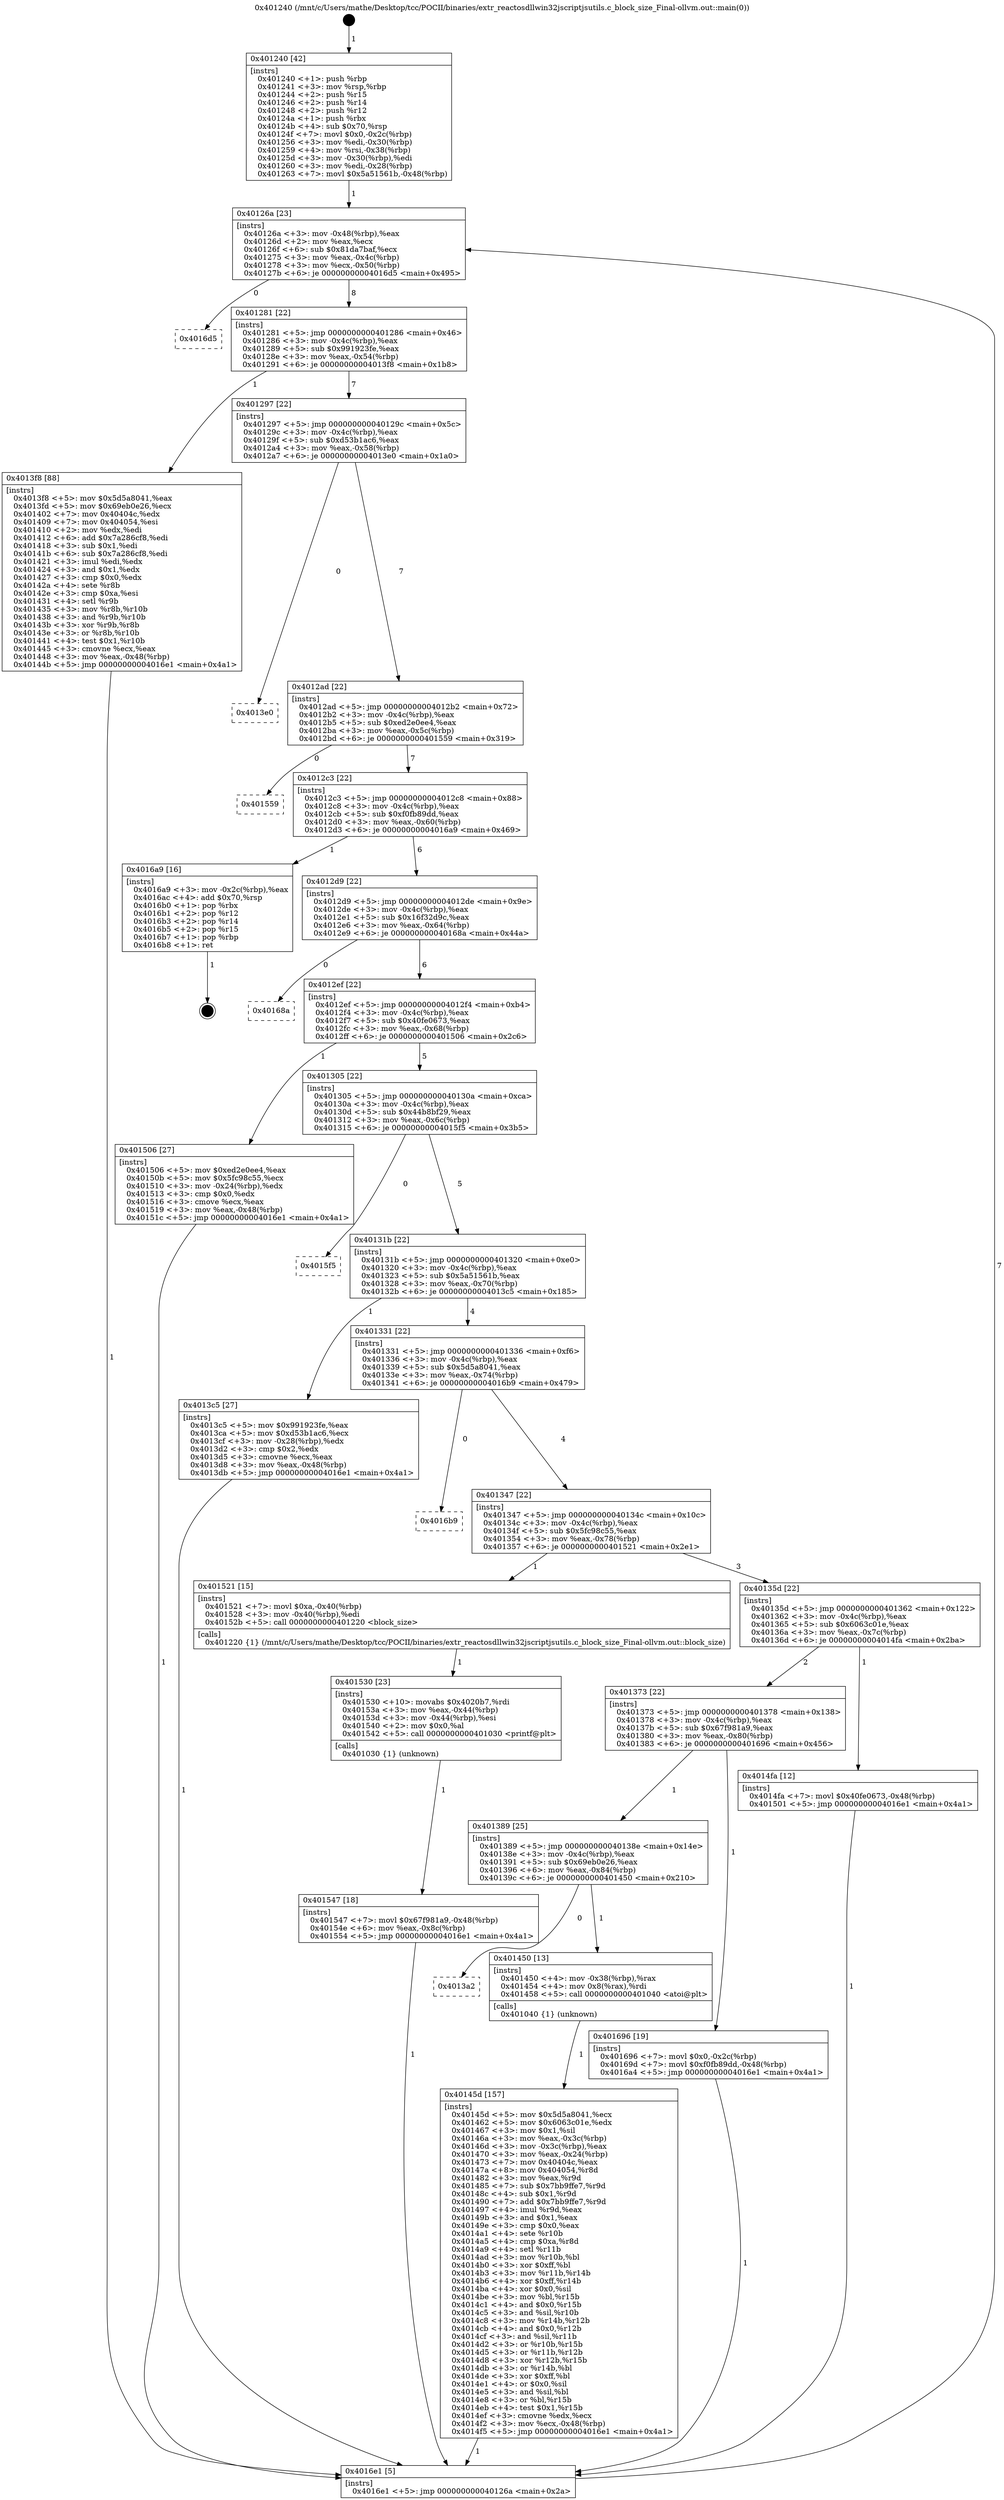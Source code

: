 digraph "0x401240" {
  label = "0x401240 (/mnt/c/Users/mathe/Desktop/tcc/POCII/binaries/extr_reactosdllwin32jscriptjsutils.c_block_size_Final-ollvm.out::main(0))"
  labelloc = "t"
  node[shape=record]

  Entry [label="",width=0.3,height=0.3,shape=circle,fillcolor=black,style=filled]
  "0x40126a" [label="{
     0x40126a [23]\l
     | [instrs]\l
     &nbsp;&nbsp;0x40126a \<+3\>: mov -0x48(%rbp),%eax\l
     &nbsp;&nbsp;0x40126d \<+2\>: mov %eax,%ecx\l
     &nbsp;&nbsp;0x40126f \<+6\>: sub $0x81da7baf,%ecx\l
     &nbsp;&nbsp;0x401275 \<+3\>: mov %eax,-0x4c(%rbp)\l
     &nbsp;&nbsp;0x401278 \<+3\>: mov %ecx,-0x50(%rbp)\l
     &nbsp;&nbsp;0x40127b \<+6\>: je 00000000004016d5 \<main+0x495\>\l
  }"]
  "0x4016d5" [label="{
     0x4016d5\l
  }", style=dashed]
  "0x401281" [label="{
     0x401281 [22]\l
     | [instrs]\l
     &nbsp;&nbsp;0x401281 \<+5\>: jmp 0000000000401286 \<main+0x46\>\l
     &nbsp;&nbsp;0x401286 \<+3\>: mov -0x4c(%rbp),%eax\l
     &nbsp;&nbsp;0x401289 \<+5\>: sub $0x991923fe,%eax\l
     &nbsp;&nbsp;0x40128e \<+3\>: mov %eax,-0x54(%rbp)\l
     &nbsp;&nbsp;0x401291 \<+6\>: je 00000000004013f8 \<main+0x1b8\>\l
  }"]
  Exit [label="",width=0.3,height=0.3,shape=circle,fillcolor=black,style=filled,peripheries=2]
  "0x4013f8" [label="{
     0x4013f8 [88]\l
     | [instrs]\l
     &nbsp;&nbsp;0x4013f8 \<+5\>: mov $0x5d5a8041,%eax\l
     &nbsp;&nbsp;0x4013fd \<+5\>: mov $0x69eb0e26,%ecx\l
     &nbsp;&nbsp;0x401402 \<+7\>: mov 0x40404c,%edx\l
     &nbsp;&nbsp;0x401409 \<+7\>: mov 0x404054,%esi\l
     &nbsp;&nbsp;0x401410 \<+2\>: mov %edx,%edi\l
     &nbsp;&nbsp;0x401412 \<+6\>: add $0x7a286cf8,%edi\l
     &nbsp;&nbsp;0x401418 \<+3\>: sub $0x1,%edi\l
     &nbsp;&nbsp;0x40141b \<+6\>: sub $0x7a286cf8,%edi\l
     &nbsp;&nbsp;0x401421 \<+3\>: imul %edi,%edx\l
     &nbsp;&nbsp;0x401424 \<+3\>: and $0x1,%edx\l
     &nbsp;&nbsp;0x401427 \<+3\>: cmp $0x0,%edx\l
     &nbsp;&nbsp;0x40142a \<+4\>: sete %r8b\l
     &nbsp;&nbsp;0x40142e \<+3\>: cmp $0xa,%esi\l
     &nbsp;&nbsp;0x401431 \<+4\>: setl %r9b\l
     &nbsp;&nbsp;0x401435 \<+3\>: mov %r8b,%r10b\l
     &nbsp;&nbsp;0x401438 \<+3\>: and %r9b,%r10b\l
     &nbsp;&nbsp;0x40143b \<+3\>: xor %r9b,%r8b\l
     &nbsp;&nbsp;0x40143e \<+3\>: or %r8b,%r10b\l
     &nbsp;&nbsp;0x401441 \<+4\>: test $0x1,%r10b\l
     &nbsp;&nbsp;0x401445 \<+3\>: cmovne %ecx,%eax\l
     &nbsp;&nbsp;0x401448 \<+3\>: mov %eax,-0x48(%rbp)\l
     &nbsp;&nbsp;0x40144b \<+5\>: jmp 00000000004016e1 \<main+0x4a1\>\l
  }"]
  "0x401297" [label="{
     0x401297 [22]\l
     | [instrs]\l
     &nbsp;&nbsp;0x401297 \<+5\>: jmp 000000000040129c \<main+0x5c\>\l
     &nbsp;&nbsp;0x40129c \<+3\>: mov -0x4c(%rbp),%eax\l
     &nbsp;&nbsp;0x40129f \<+5\>: sub $0xd53b1ac6,%eax\l
     &nbsp;&nbsp;0x4012a4 \<+3\>: mov %eax,-0x58(%rbp)\l
     &nbsp;&nbsp;0x4012a7 \<+6\>: je 00000000004013e0 \<main+0x1a0\>\l
  }"]
  "0x401547" [label="{
     0x401547 [18]\l
     | [instrs]\l
     &nbsp;&nbsp;0x401547 \<+7\>: movl $0x67f981a9,-0x48(%rbp)\l
     &nbsp;&nbsp;0x40154e \<+6\>: mov %eax,-0x8c(%rbp)\l
     &nbsp;&nbsp;0x401554 \<+5\>: jmp 00000000004016e1 \<main+0x4a1\>\l
  }"]
  "0x4013e0" [label="{
     0x4013e0\l
  }", style=dashed]
  "0x4012ad" [label="{
     0x4012ad [22]\l
     | [instrs]\l
     &nbsp;&nbsp;0x4012ad \<+5\>: jmp 00000000004012b2 \<main+0x72\>\l
     &nbsp;&nbsp;0x4012b2 \<+3\>: mov -0x4c(%rbp),%eax\l
     &nbsp;&nbsp;0x4012b5 \<+5\>: sub $0xed2e0ee4,%eax\l
     &nbsp;&nbsp;0x4012ba \<+3\>: mov %eax,-0x5c(%rbp)\l
     &nbsp;&nbsp;0x4012bd \<+6\>: je 0000000000401559 \<main+0x319\>\l
  }"]
  "0x401530" [label="{
     0x401530 [23]\l
     | [instrs]\l
     &nbsp;&nbsp;0x401530 \<+10\>: movabs $0x4020b7,%rdi\l
     &nbsp;&nbsp;0x40153a \<+3\>: mov %eax,-0x44(%rbp)\l
     &nbsp;&nbsp;0x40153d \<+3\>: mov -0x44(%rbp),%esi\l
     &nbsp;&nbsp;0x401540 \<+2\>: mov $0x0,%al\l
     &nbsp;&nbsp;0x401542 \<+5\>: call 0000000000401030 \<printf@plt\>\l
     | [calls]\l
     &nbsp;&nbsp;0x401030 \{1\} (unknown)\l
  }"]
  "0x401559" [label="{
     0x401559\l
  }", style=dashed]
  "0x4012c3" [label="{
     0x4012c3 [22]\l
     | [instrs]\l
     &nbsp;&nbsp;0x4012c3 \<+5\>: jmp 00000000004012c8 \<main+0x88\>\l
     &nbsp;&nbsp;0x4012c8 \<+3\>: mov -0x4c(%rbp),%eax\l
     &nbsp;&nbsp;0x4012cb \<+5\>: sub $0xf0fb89dd,%eax\l
     &nbsp;&nbsp;0x4012d0 \<+3\>: mov %eax,-0x60(%rbp)\l
     &nbsp;&nbsp;0x4012d3 \<+6\>: je 00000000004016a9 \<main+0x469\>\l
  }"]
  "0x40145d" [label="{
     0x40145d [157]\l
     | [instrs]\l
     &nbsp;&nbsp;0x40145d \<+5\>: mov $0x5d5a8041,%ecx\l
     &nbsp;&nbsp;0x401462 \<+5\>: mov $0x6063c01e,%edx\l
     &nbsp;&nbsp;0x401467 \<+3\>: mov $0x1,%sil\l
     &nbsp;&nbsp;0x40146a \<+3\>: mov %eax,-0x3c(%rbp)\l
     &nbsp;&nbsp;0x40146d \<+3\>: mov -0x3c(%rbp),%eax\l
     &nbsp;&nbsp;0x401470 \<+3\>: mov %eax,-0x24(%rbp)\l
     &nbsp;&nbsp;0x401473 \<+7\>: mov 0x40404c,%eax\l
     &nbsp;&nbsp;0x40147a \<+8\>: mov 0x404054,%r8d\l
     &nbsp;&nbsp;0x401482 \<+3\>: mov %eax,%r9d\l
     &nbsp;&nbsp;0x401485 \<+7\>: sub $0x7bb9ffe7,%r9d\l
     &nbsp;&nbsp;0x40148c \<+4\>: sub $0x1,%r9d\l
     &nbsp;&nbsp;0x401490 \<+7\>: add $0x7bb9ffe7,%r9d\l
     &nbsp;&nbsp;0x401497 \<+4\>: imul %r9d,%eax\l
     &nbsp;&nbsp;0x40149b \<+3\>: and $0x1,%eax\l
     &nbsp;&nbsp;0x40149e \<+3\>: cmp $0x0,%eax\l
     &nbsp;&nbsp;0x4014a1 \<+4\>: sete %r10b\l
     &nbsp;&nbsp;0x4014a5 \<+4\>: cmp $0xa,%r8d\l
     &nbsp;&nbsp;0x4014a9 \<+4\>: setl %r11b\l
     &nbsp;&nbsp;0x4014ad \<+3\>: mov %r10b,%bl\l
     &nbsp;&nbsp;0x4014b0 \<+3\>: xor $0xff,%bl\l
     &nbsp;&nbsp;0x4014b3 \<+3\>: mov %r11b,%r14b\l
     &nbsp;&nbsp;0x4014b6 \<+4\>: xor $0xff,%r14b\l
     &nbsp;&nbsp;0x4014ba \<+4\>: xor $0x0,%sil\l
     &nbsp;&nbsp;0x4014be \<+3\>: mov %bl,%r15b\l
     &nbsp;&nbsp;0x4014c1 \<+4\>: and $0x0,%r15b\l
     &nbsp;&nbsp;0x4014c5 \<+3\>: and %sil,%r10b\l
     &nbsp;&nbsp;0x4014c8 \<+3\>: mov %r14b,%r12b\l
     &nbsp;&nbsp;0x4014cb \<+4\>: and $0x0,%r12b\l
     &nbsp;&nbsp;0x4014cf \<+3\>: and %sil,%r11b\l
     &nbsp;&nbsp;0x4014d2 \<+3\>: or %r10b,%r15b\l
     &nbsp;&nbsp;0x4014d5 \<+3\>: or %r11b,%r12b\l
     &nbsp;&nbsp;0x4014d8 \<+3\>: xor %r12b,%r15b\l
     &nbsp;&nbsp;0x4014db \<+3\>: or %r14b,%bl\l
     &nbsp;&nbsp;0x4014de \<+3\>: xor $0xff,%bl\l
     &nbsp;&nbsp;0x4014e1 \<+4\>: or $0x0,%sil\l
     &nbsp;&nbsp;0x4014e5 \<+3\>: and %sil,%bl\l
     &nbsp;&nbsp;0x4014e8 \<+3\>: or %bl,%r15b\l
     &nbsp;&nbsp;0x4014eb \<+4\>: test $0x1,%r15b\l
     &nbsp;&nbsp;0x4014ef \<+3\>: cmovne %edx,%ecx\l
     &nbsp;&nbsp;0x4014f2 \<+3\>: mov %ecx,-0x48(%rbp)\l
     &nbsp;&nbsp;0x4014f5 \<+5\>: jmp 00000000004016e1 \<main+0x4a1\>\l
  }"]
  "0x4016a9" [label="{
     0x4016a9 [16]\l
     | [instrs]\l
     &nbsp;&nbsp;0x4016a9 \<+3\>: mov -0x2c(%rbp),%eax\l
     &nbsp;&nbsp;0x4016ac \<+4\>: add $0x70,%rsp\l
     &nbsp;&nbsp;0x4016b0 \<+1\>: pop %rbx\l
     &nbsp;&nbsp;0x4016b1 \<+2\>: pop %r12\l
     &nbsp;&nbsp;0x4016b3 \<+2\>: pop %r14\l
     &nbsp;&nbsp;0x4016b5 \<+2\>: pop %r15\l
     &nbsp;&nbsp;0x4016b7 \<+1\>: pop %rbp\l
     &nbsp;&nbsp;0x4016b8 \<+1\>: ret\l
  }"]
  "0x4012d9" [label="{
     0x4012d9 [22]\l
     | [instrs]\l
     &nbsp;&nbsp;0x4012d9 \<+5\>: jmp 00000000004012de \<main+0x9e\>\l
     &nbsp;&nbsp;0x4012de \<+3\>: mov -0x4c(%rbp),%eax\l
     &nbsp;&nbsp;0x4012e1 \<+5\>: sub $0x16f32d9c,%eax\l
     &nbsp;&nbsp;0x4012e6 \<+3\>: mov %eax,-0x64(%rbp)\l
     &nbsp;&nbsp;0x4012e9 \<+6\>: je 000000000040168a \<main+0x44a\>\l
  }"]
  "0x4013a2" [label="{
     0x4013a2\l
  }", style=dashed]
  "0x40168a" [label="{
     0x40168a\l
  }", style=dashed]
  "0x4012ef" [label="{
     0x4012ef [22]\l
     | [instrs]\l
     &nbsp;&nbsp;0x4012ef \<+5\>: jmp 00000000004012f4 \<main+0xb4\>\l
     &nbsp;&nbsp;0x4012f4 \<+3\>: mov -0x4c(%rbp),%eax\l
     &nbsp;&nbsp;0x4012f7 \<+5\>: sub $0x40fe0673,%eax\l
     &nbsp;&nbsp;0x4012fc \<+3\>: mov %eax,-0x68(%rbp)\l
     &nbsp;&nbsp;0x4012ff \<+6\>: je 0000000000401506 \<main+0x2c6\>\l
  }"]
  "0x401450" [label="{
     0x401450 [13]\l
     | [instrs]\l
     &nbsp;&nbsp;0x401450 \<+4\>: mov -0x38(%rbp),%rax\l
     &nbsp;&nbsp;0x401454 \<+4\>: mov 0x8(%rax),%rdi\l
     &nbsp;&nbsp;0x401458 \<+5\>: call 0000000000401040 \<atoi@plt\>\l
     | [calls]\l
     &nbsp;&nbsp;0x401040 \{1\} (unknown)\l
  }"]
  "0x401506" [label="{
     0x401506 [27]\l
     | [instrs]\l
     &nbsp;&nbsp;0x401506 \<+5\>: mov $0xed2e0ee4,%eax\l
     &nbsp;&nbsp;0x40150b \<+5\>: mov $0x5fc98c55,%ecx\l
     &nbsp;&nbsp;0x401510 \<+3\>: mov -0x24(%rbp),%edx\l
     &nbsp;&nbsp;0x401513 \<+3\>: cmp $0x0,%edx\l
     &nbsp;&nbsp;0x401516 \<+3\>: cmove %ecx,%eax\l
     &nbsp;&nbsp;0x401519 \<+3\>: mov %eax,-0x48(%rbp)\l
     &nbsp;&nbsp;0x40151c \<+5\>: jmp 00000000004016e1 \<main+0x4a1\>\l
  }"]
  "0x401305" [label="{
     0x401305 [22]\l
     | [instrs]\l
     &nbsp;&nbsp;0x401305 \<+5\>: jmp 000000000040130a \<main+0xca\>\l
     &nbsp;&nbsp;0x40130a \<+3\>: mov -0x4c(%rbp),%eax\l
     &nbsp;&nbsp;0x40130d \<+5\>: sub $0x44b8bf29,%eax\l
     &nbsp;&nbsp;0x401312 \<+3\>: mov %eax,-0x6c(%rbp)\l
     &nbsp;&nbsp;0x401315 \<+6\>: je 00000000004015f5 \<main+0x3b5\>\l
  }"]
  "0x401389" [label="{
     0x401389 [25]\l
     | [instrs]\l
     &nbsp;&nbsp;0x401389 \<+5\>: jmp 000000000040138e \<main+0x14e\>\l
     &nbsp;&nbsp;0x40138e \<+3\>: mov -0x4c(%rbp),%eax\l
     &nbsp;&nbsp;0x401391 \<+5\>: sub $0x69eb0e26,%eax\l
     &nbsp;&nbsp;0x401396 \<+6\>: mov %eax,-0x84(%rbp)\l
     &nbsp;&nbsp;0x40139c \<+6\>: je 0000000000401450 \<main+0x210\>\l
  }"]
  "0x4015f5" [label="{
     0x4015f5\l
  }", style=dashed]
  "0x40131b" [label="{
     0x40131b [22]\l
     | [instrs]\l
     &nbsp;&nbsp;0x40131b \<+5\>: jmp 0000000000401320 \<main+0xe0\>\l
     &nbsp;&nbsp;0x401320 \<+3\>: mov -0x4c(%rbp),%eax\l
     &nbsp;&nbsp;0x401323 \<+5\>: sub $0x5a51561b,%eax\l
     &nbsp;&nbsp;0x401328 \<+3\>: mov %eax,-0x70(%rbp)\l
     &nbsp;&nbsp;0x40132b \<+6\>: je 00000000004013c5 \<main+0x185\>\l
  }"]
  "0x401696" [label="{
     0x401696 [19]\l
     | [instrs]\l
     &nbsp;&nbsp;0x401696 \<+7\>: movl $0x0,-0x2c(%rbp)\l
     &nbsp;&nbsp;0x40169d \<+7\>: movl $0xf0fb89dd,-0x48(%rbp)\l
     &nbsp;&nbsp;0x4016a4 \<+5\>: jmp 00000000004016e1 \<main+0x4a1\>\l
  }"]
  "0x4013c5" [label="{
     0x4013c5 [27]\l
     | [instrs]\l
     &nbsp;&nbsp;0x4013c5 \<+5\>: mov $0x991923fe,%eax\l
     &nbsp;&nbsp;0x4013ca \<+5\>: mov $0xd53b1ac6,%ecx\l
     &nbsp;&nbsp;0x4013cf \<+3\>: mov -0x28(%rbp),%edx\l
     &nbsp;&nbsp;0x4013d2 \<+3\>: cmp $0x2,%edx\l
     &nbsp;&nbsp;0x4013d5 \<+3\>: cmovne %ecx,%eax\l
     &nbsp;&nbsp;0x4013d8 \<+3\>: mov %eax,-0x48(%rbp)\l
     &nbsp;&nbsp;0x4013db \<+5\>: jmp 00000000004016e1 \<main+0x4a1\>\l
  }"]
  "0x401331" [label="{
     0x401331 [22]\l
     | [instrs]\l
     &nbsp;&nbsp;0x401331 \<+5\>: jmp 0000000000401336 \<main+0xf6\>\l
     &nbsp;&nbsp;0x401336 \<+3\>: mov -0x4c(%rbp),%eax\l
     &nbsp;&nbsp;0x401339 \<+5\>: sub $0x5d5a8041,%eax\l
     &nbsp;&nbsp;0x40133e \<+3\>: mov %eax,-0x74(%rbp)\l
     &nbsp;&nbsp;0x401341 \<+6\>: je 00000000004016b9 \<main+0x479\>\l
  }"]
  "0x4016e1" [label="{
     0x4016e1 [5]\l
     | [instrs]\l
     &nbsp;&nbsp;0x4016e1 \<+5\>: jmp 000000000040126a \<main+0x2a\>\l
  }"]
  "0x401240" [label="{
     0x401240 [42]\l
     | [instrs]\l
     &nbsp;&nbsp;0x401240 \<+1\>: push %rbp\l
     &nbsp;&nbsp;0x401241 \<+3\>: mov %rsp,%rbp\l
     &nbsp;&nbsp;0x401244 \<+2\>: push %r15\l
     &nbsp;&nbsp;0x401246 \<+2\>: push %r14\l
     &nbsp;&nbsp;0x401248 \<+2\>: push %r12\l
     &nbsp;&nbsp;0x40124a \<+1\>: push %rbx\l
     &nbsp;&nbsp;0x40124b \<+4\>: sub $0x70,%rsp\l
     &nbsp;&nbsp;0x40124f \<+7\>: movl $0x0,-0x2c(%rbp)\l
     &nbsp;&nbsp;0x401256 \<+3\>: mov %edi,-0x30(%rbp)\l
     &nbsp;&nbsp;0x401259 \<+4\>: mov %rsi,-0x38(%rbp)\l
     &nbsp;&nbsp;0x40125d \<+3\>: mov -0x30(%rbp),%edi\l
     &nbsp;&nbsp;0x401260 \<+3\>: mov %edi,-0x28(%rbp)\l
     &nbsp;&nbsp;0x401263 \<+7\>: movl $0x5a51561b,-0x48(%rbp)\l
  }"]
  "0x401373" [label="{
     0x401373 [22]\l
     | [instrs]\l
     &nbsp;&nbsp;0x401373 \<+5\>: jmp 0000000000401378 \<main+0x138\>\l
     &nbsp;&nbsp;0x401378 \<+3\>: mov -0x4c(%rbp),%eax\l
     &nbsp;&nbsp;0x40137b \<+5\>: sub $0x67f981a9,%eax\l
     &nbsp;&nbsp;0x401380 \<+3\>: mov %eax,-0x80(%rbp)\l
     &nbsp;&nbsp;0x401383 \<+6\>: je 0000000000401696 \<main+0x456\>\l
  }"]
  "0x4016b9" [label="{
     0x4016b9\l
  }", style=dashed]
  "0x401347" [label="{
     0x401347 [22]\l
     | [instrs]\l
     &nbsp;&nbsp;0x401347 \<+5\>: jmp 000000000040134c \<main+0x10c\>\l
     &nbsp;&nbsp;0x40134c \<+3\>: mov -0x4c(%rbp),%eax\l
     &nbsp;&nbsp;0x40134f \<+5\>: sub $0x5fc98c55,%eax\l
     &nbsp;&nbsp;0x401354 \<+3\>: mov %eax,-0x78(%rbp)\l
     &nbsp;&nbsp;0x401357 \<+6\>: je 0000000000401521 \<main+0x2e1\>\l
  }"]
  "0x4014fa" [label="{
     0x4014fa [12]\l
     | [instrs]\l
     &nbsp;&nbsp;0x4014fa \<+7\>: movl $0x40fe0673,-0x48(%rbp)\l
     &nbsp;&nbsp;0x401501 \<+5\>: jmp 00000000004016e1 \<main+0x4a1\>\l
  }"]
  "0x401521" [label="{
     0x401521 [15]\l
     | [instrs]\l
     &nbsp;&nbsp;0x401521 \<+7\>: movl $0xa,-0x40(%rbp)\l
     &nbsp;&nbsp;0x401528 \<+3\>: mov -0x40(%rbp),%edi\l
     &nbsp;&nbsp;0x40152b \<+5\>: call 0000000000401220 \<block_size\>\l
     | [calls]\l
     &nbsp;&nbsp;0x401220 \{1\} (/mnt/c/Users/mathe/Desktop/tcc/POCII/binaries/extr_reactosdllwin32jscriptjsutils.c_block_size_Final-ollvm.out::block_size)\l
  }"]
  "0x40135d" [label="{
     0x40135d [22]\l
     | [instrs]\l
     &nbsp;&nbsp;0x40135d \<+5\>: jmp 0000000000401362 \<main+0x122\>\l
     &nbsp;&nbsp;0x401362 \<+3\>: mov -0x4c(%rbp),%eax\l
     &nbsp;&nbsp;0x401365 \<+5\>: sub $0x6063c01e,%eax\l
     &nbsp;&nbsp;0x40136a \<+3\>: mov %eax,-0x7c(%rbp)\l
     &nbsp;&nbsp;0x40136d \<+6\>: je 00000000004014fa \<main+0x2ba\>\l
  }"]
  Entry -> "0x401240" [label=" 1"]
  "0x40126a" -> "0x4016d5" [label=" 0"]
  "0x40126a" -> "0x401281" [label=" 8"]
  "0x4016a9" -> Exit [label=" 1"]
  "0x401281" -> "0x4013f8" [label=" 1"]
  "0x401281" -> "0x401297" [label=" 7"]
  "0x401696" -> "0x4016e1" [label=" 1"]
  "0x401297" -> "0x4013e0" [label=" 0"]
  "0x401297" -> "0x4012ad" [label=" 7"]
  "0x401547" -> "0x4016e1" [label=" 1"]
  "0x4012ad" -> "0x401559" [label=" 0"]
  "0x4012ad" -> "0x4012c3" [label=" 7"]
  "0x401530" -> "0x401547" [label=" 1"]
  "0x4012c3" -> "0x4016a9" [label=" 1"]
  "0x4012c3" -> "0x4012d9" [label=" 6"]
  "0x401521" -> "0x401530" [label=" 1"]
  "0x4012d9" -> "0x40168a" [label=" 0"]
  "0x4012d9" -> "0x4012ef" [label=" 6"]
  "0x401506" -> "0x4016e1" [label=" 1"]
  "0x4012ef" -> "0x401506" [label=" 1"]
  "0x4012ef" -> "0x401305" [label=" 5"]
  "0x4014fa" -> "0x4016e1" [label=" 1"]
  "0x401305" -> "0x4015f5" [label=" 0"]
  "0x401305" -> "0x40131b" [label=" 5"]
  "0x401450" -> "0x40145d" [label=" 1"]
  "0x40131b" -> "0x4013c5" [label=" 1"]
  "0x40131b" -> "0x401331" [label=" 4"]
  "0x4013c5" -> "0x4016e1" [label=" 1"]
  "0x401240" -> "0x40126a" [label=" 1"]
  "0x4016e1" -> "0x40126a" [label=" 7"]
  "0x4013f8" -> "0x4016e1" [label=" 1"]
  "0x401389" -> "0x4013a2" [label=" 0"]
  "0x401331" -> "0x4016b9" [label=" 0"]
  "0x401331" -> "0x401347" [label=" 4"]
  "0x40145d" -> "0x4016e1" [label=" 1"]
  "0x401347" -> "0x401521" [label=" 1"]
  "0x401347" -> "0x40135d" [label=" 3"]
  "0x401373" -> "0x401389" [label=" 1"]
  "0x40135d" -> "0x4014fa" [label=" 1"]
  "0x40135d" -> "0x401373" [label=" 2"]
  "0x401389" -> "0x401450" [label=" 1"]
  "0x401373" -> "0x401696" [label=" 1"]
}
